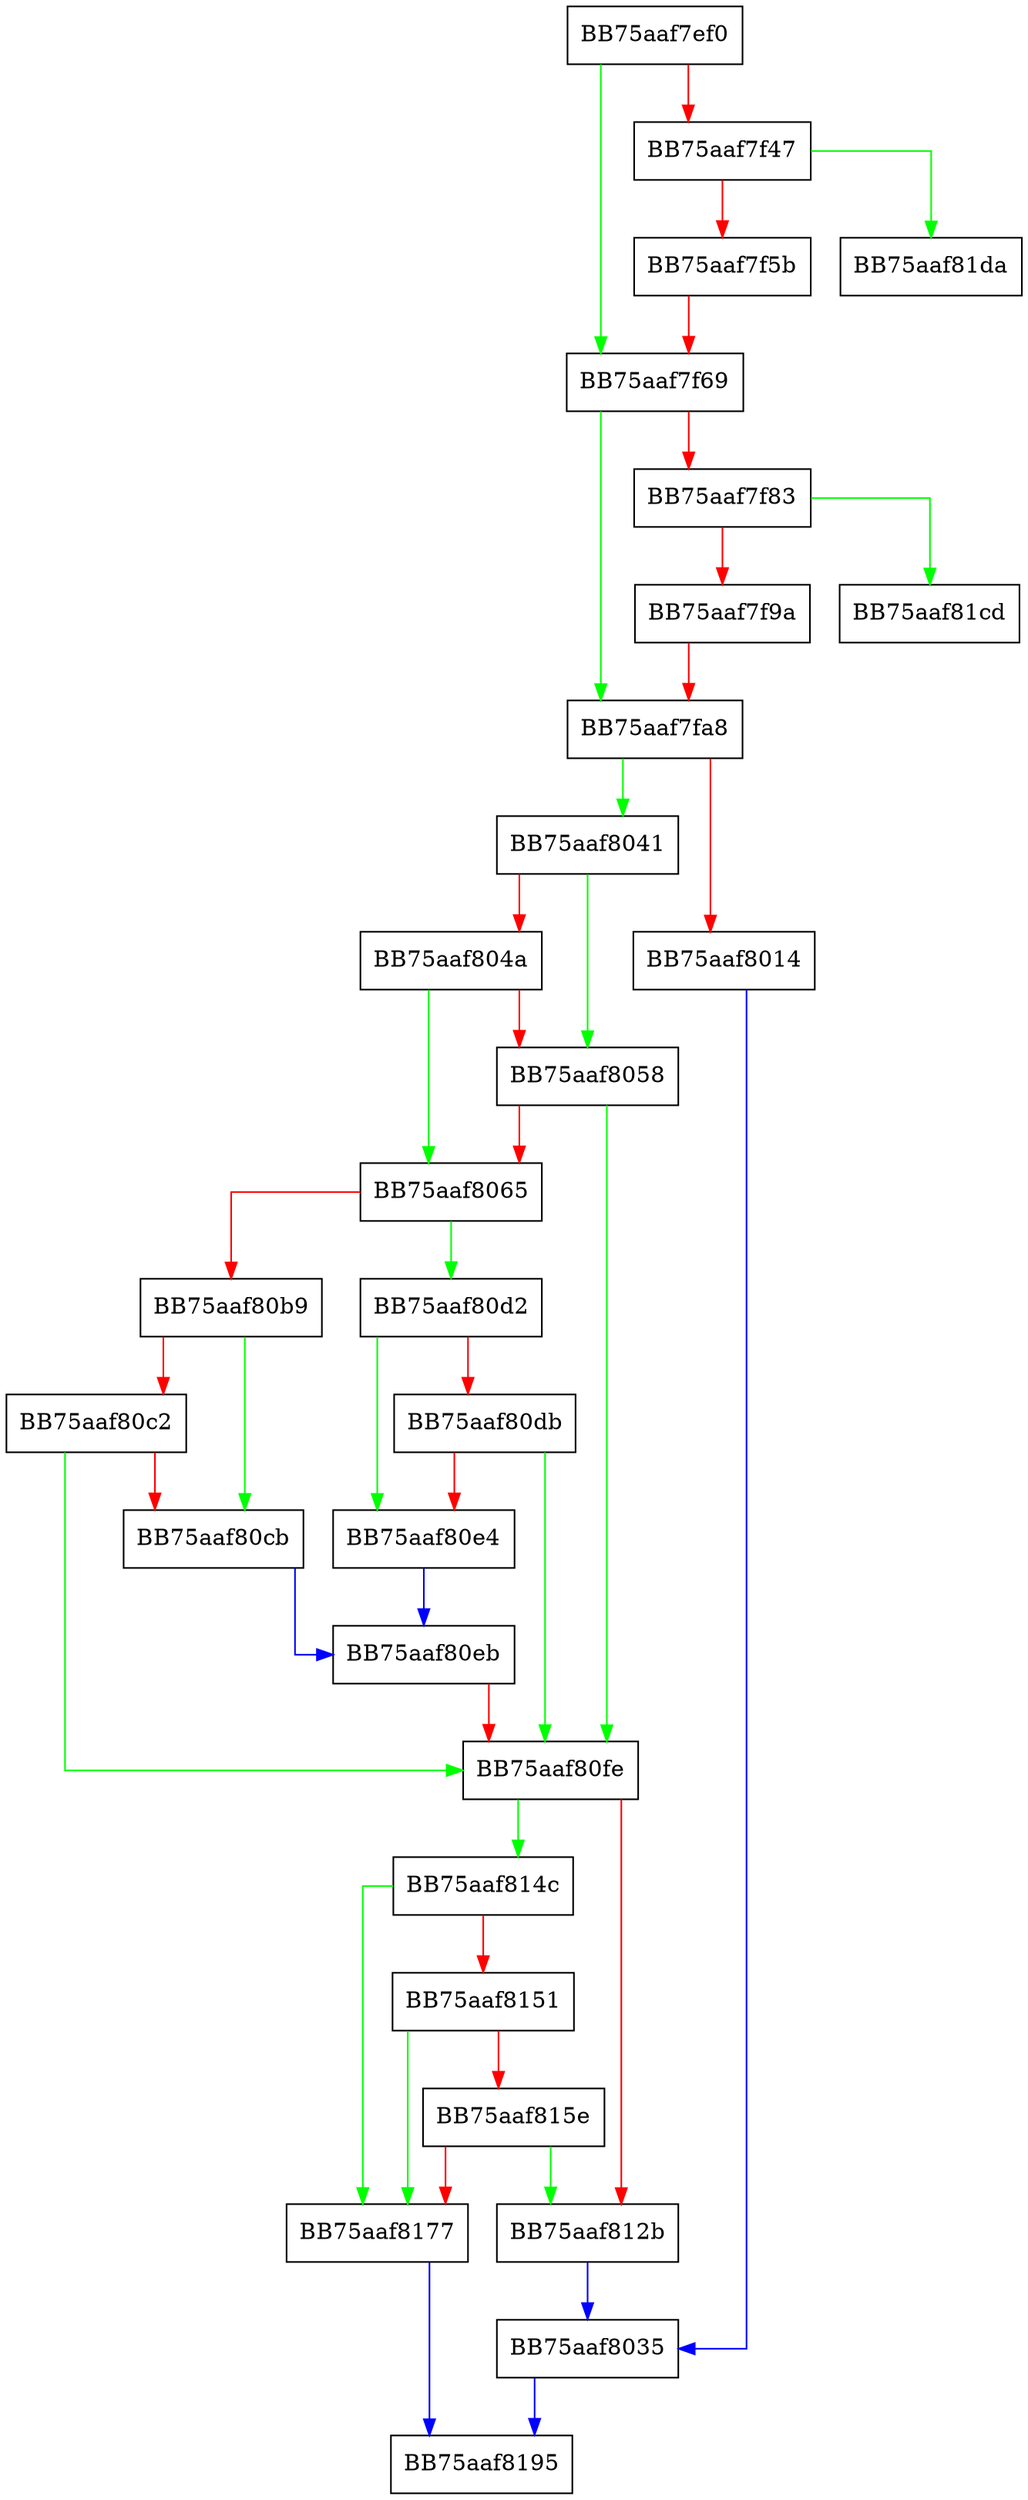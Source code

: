digraph mp_lua_api_IsTrustedFile {
  node [shape="box"];
  graph [splines=ortho];
  BB75aaf7ef0 -> BB75aaf7f69 [color="green"];
  BB75aaf7ef0 -> BB75aaf7f47 [color="red"];
  BB75aaf7f47 -> BB75aaf81da [color="green"];
  BB75aaf7f47 -> BB75aaf7f5b [color="red"];
  BB75aaf7f5b -> BB75aaf7f69 [color="red"];
  BB75aaf7f69 -> BB75aaf7fa8 [color="green"];
  BB75aaf7f69 -> BB75aaf7f83 [color="red"];
  BB75aaf7f83 -> BB75aaf81cd [color="green"];
  BB75aaf7f83 -> BB75aaf7f9a [color="red"];
  BB75aaf7f9a -> BB75aaf7fa8 [color="red"];
  BB75aaf7fa8 -> BB75aaf8041 [color="green"];
  BB75aaf7fa8 -> BB75aaf8014 [color="red"];
  BB75aaf8014 -> BB75aaf8035 [color="blue"];
  BB75aaf8035 -> BB75aaf8195 [color="blue"];
  BB75aaf8041 -> BB75aaf8058 [color="green"];
  BB75aaf8041 -> BB75aaf804a [color="red"];
  BB75aaf804a -> BB75aaf8065 [color="green"];
  BB75aaf804a -> BB75aaf8058 [color="red"];
  BB75aaf8058 -> BB75aaf80fe [color="green"];
  BB75aaf8058 -> BB75aaf8065 [color="red"];
  BB75aaf8065 -> BB75aaf80d2 [color="green"];
  BB75aaf8065 -> BB75aaf80b9 [color="red"];
  BB75aaf80b9 -> BB75aaf80cb [color="green"];
  BB75aaf80b9 -> BB75aaf80c2 [color="red"];
  BB75aaf80c2 -> BB75aaf80fe [color="green"];
  BB75aaf80c2 -> BB75aaf80cb [color="red"];
  BB75aaf80cb -> BB75aaf80eb [color="blue"];
  BB75aaf80d2 -> BB75aaf80e4 [color="green"];
  BB75aaf80d2 -> BB75aaf80db [color="red"];
  BB75aaf80db -> BB75aaf80fe [color="green"];
  BB75aaf80db -> BB75aaf80e4 [color="red"];
  BB75aaf80e4 -> BB75aaf80eb [color="blue"];
  BB75aaf80eb -> BB75aaf80fe [color="red"];
  BB75aaf80fe -> BB75aaf814c [color="green"];
  BB75aaf80fe -> BB75aaf812b [color="red"];
  BB75aaf812b -> BB75aaf8035 [color="blue"];
  BB75aaf814c -> BB75aaf8177 [color="green"];
  BB75aaf814c -> BB75aaf8151 [color="red"];
  BB75aaf8151 -> BB75aaf8177 [color="green"];
  BB75aaf8151 -> BB75aaf815e [color="red"];
  BB75aaf815e -> BB75aaf812b [color="green"];
  BB75aaf815e -> BB75aaf8177 [color="red"];
  BB75aaf8177 -> BB75aaf8195 [color="blue"];
}